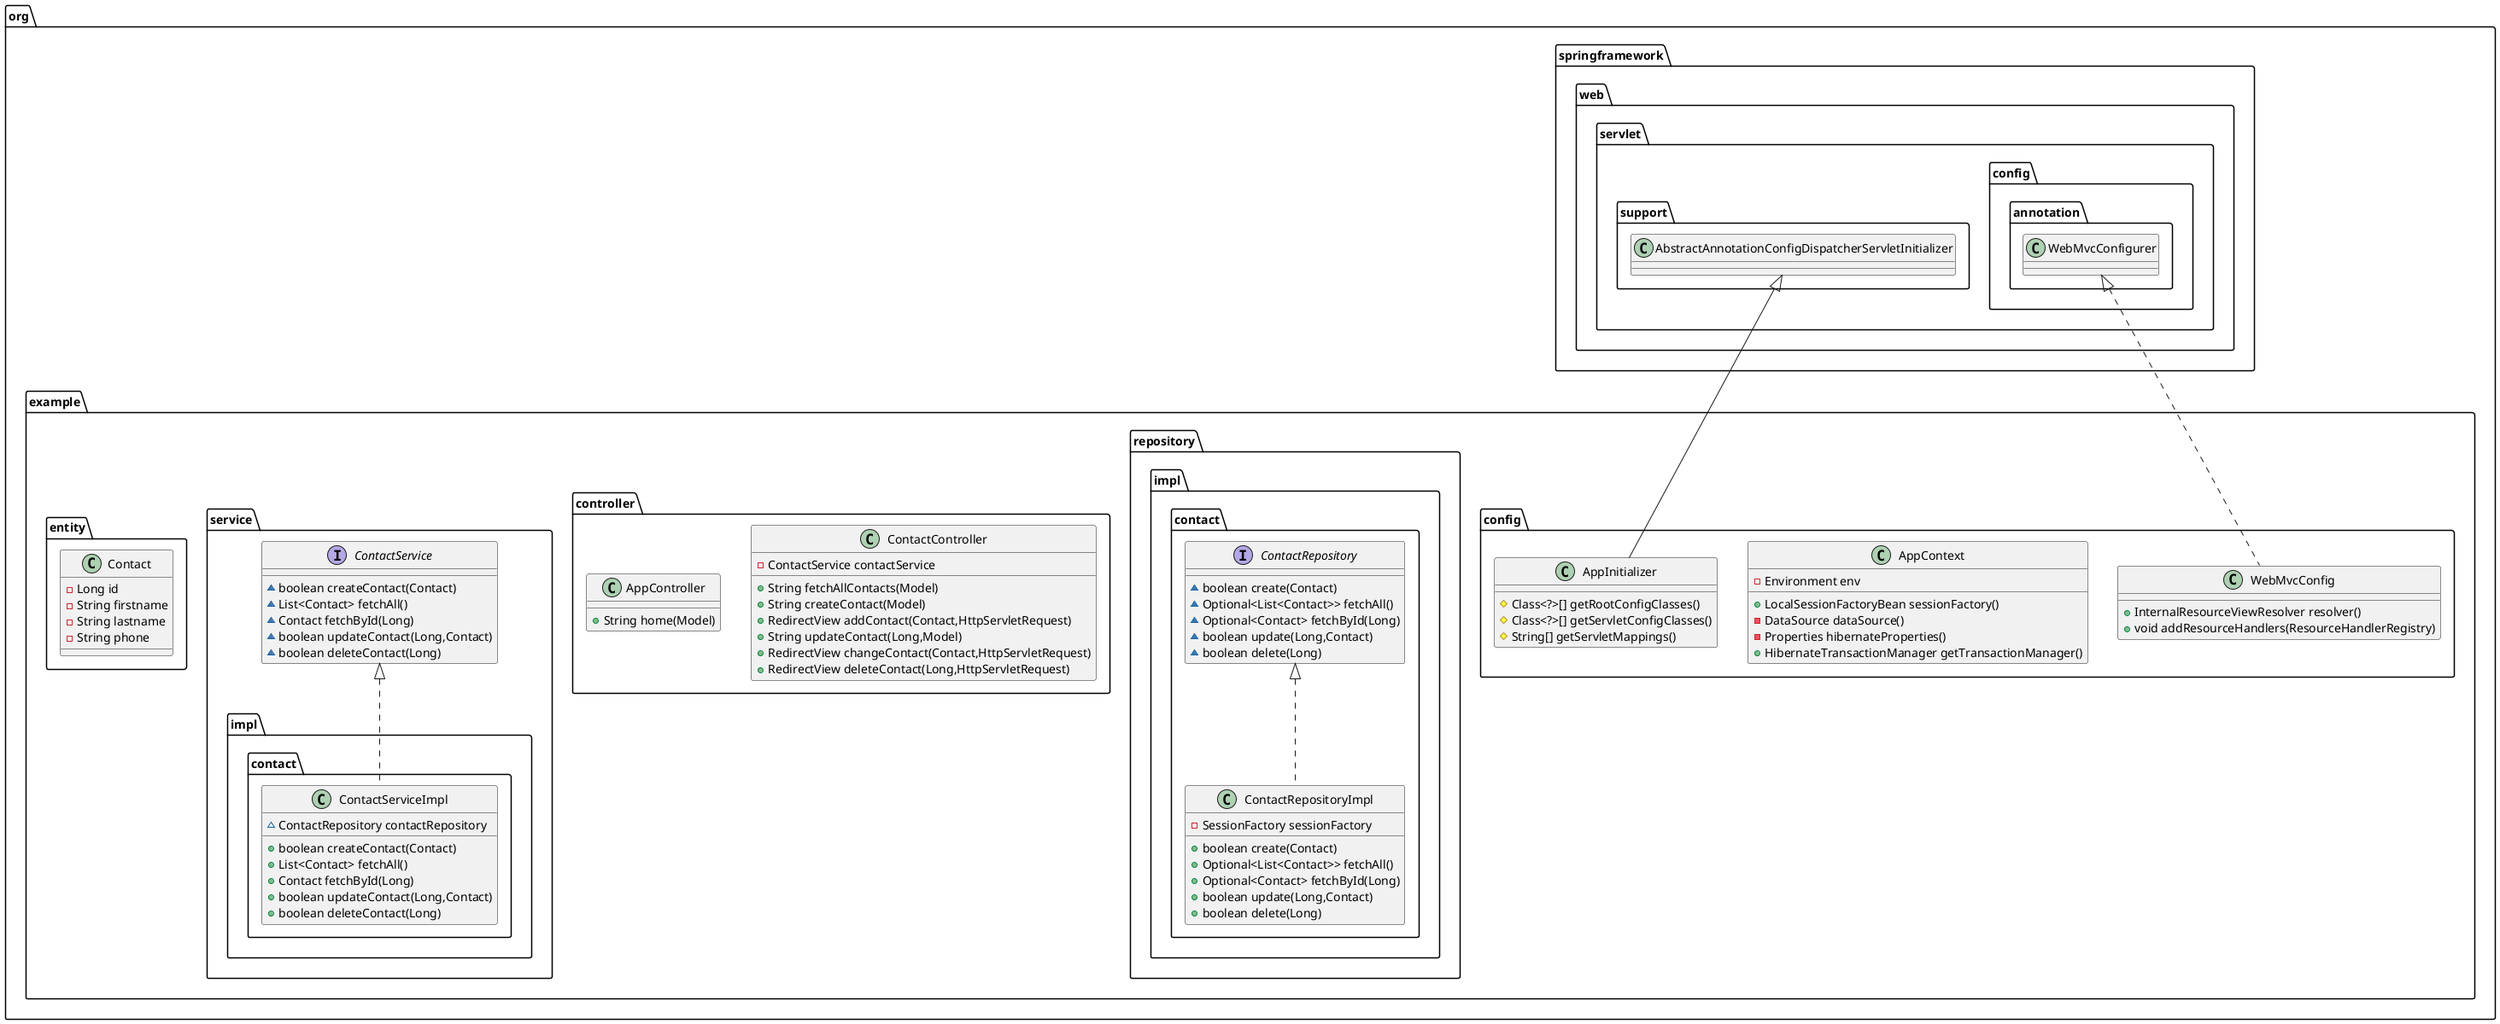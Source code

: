 @startuml
class org.example.config.WebMvcConfig {
+ InternalResourceViewResolver resolver()
+ void addResourceHandlers(ResourceHandlerRegistry)
}

class org.example.config.AppContext {
- Environment env
+ LocalSessionFactoryBean sessionFactory()
- DataSource dataSource()
- Properties hibernateProperties()
+ HibernateTransactionManager getTransactionManager()
}


class org.example.config.AppInitializer {
# Class<?>[] getRootConfigClasses()
# Class<?>[] getServletConfigClasses()
# String[] getServletMappings()
}

class org.example.repository.impl.contact.ContactRepositoryImpl {
- SessionFactory sessionFactory
+ boolean create(Contact)
+ Optional<List<Contact>> fetchAll()
+ Optional<Contact> fetchById(Long)
+ boolean update(Long,Contact)
+ boolean delete(Long)
}


class org.example.controller.ContactController {
- ContactService contactService
+ String fetchAllContacts(Model)
+ String createContact(Model)
+ RedirectView addContact(Contact,HttpServletRequest)
+ String updateContact(Long,Model)
+ RedirectView changeContact(Contact,HttpServletRequest)
+ RedirectView deleteContact(Long,HttpServletRequest)
}


interface org.example.repository.impl.contact.ContactRepository {
~ boolean create(Contact)
~ Optional<List<Contact>> fetchAll()
~ Optional<Contact> fetchById(Long)
~ boolean update(Long,Contact)
~ boolean delete(Long)
}

class org.example.controller.AppController {
+ String home(Model)
}

class org.example.service.impl.contact.ContactServiceImpl {
~ ContactRepository contactRepository
+ boolean createContact(Contact)
+ List<Contact> fetchAll()
+ Contact fetchById(Long)
+ boolean updateContact(Long,Contact)
+ boolean deleteContact(Long)
}


interface org.example.service.ContactService {
~ boolean createContact(Contact)
~ List<Contact> fetchAll()
~ Contact fetchById(Long)
~ boolean updateContact(Long,Contact)
~ boolean deleteContact(Long)
}

class org.example.entity.Contact {
- Long id
- String firstname
- String lastname
- String phone
}



org.springframework.web.servlet.config.annotation.WebMvcConfigurer <|.. org.example.config.WebMvcConfig
org.springframework.web.servlet.support.AbstractAnnotationConfigDispatcherServletInitializer <|-- org.example.config.AppInitializer
org.example.repository.impl.contact.ContactRepository <|.. org.example.repository.impl.contact.ContactRepositoryImpl
org.example.service.ContactService <|.. org.example.service.impl.contact.ContactServiceImpl
@enduml